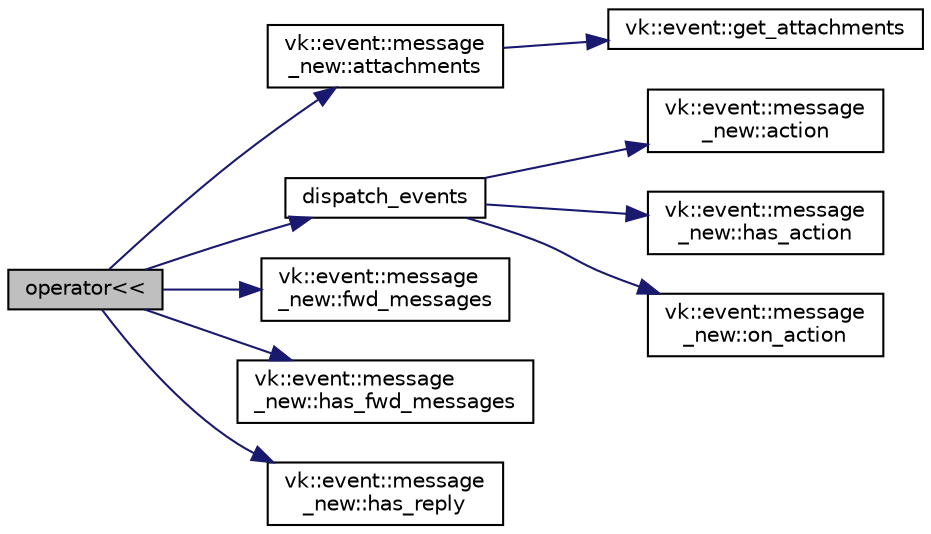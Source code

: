 digraph "operator&lt;&lt;"
{
 // LATEX_PDF_SIZE
  edge [fontname="Helvetica",fontsize="10",labelfontname="Helvetica",labelfontsize="10"];
  node [fontname="Helvetica",fontsize="10",shape=record];
  rankdir="LR";
  Node1 [label="operator\<\<",height=0.2,width=0.4,color="black", fillcolor="grey75", style="filled", fontcolor="black",tooltip=" "];
  Node1 -> Node2 [color="midnightblue",fontsize="10",style="solid",fontname="Helvetica"];
  Node2 [label="vk::event::message\l_new::attachments",height=0.2,width=0.4,color="black", fillcolor="white", style="filled",URL="$classvk_1_1event_1_1message__new.html#aafbfd5e34fc4454048eadd3e875b124d",tooltip=" "];
  Node2 -> Node3 [color="midnightblue",fontsize="10",style="solid",fontname="Helvetica"];
  Node3 [label="vk::event::get_attachments",height=0.2,width=0.4,color="black", fillcolor="white", style="filled",URL="$namespacevk_1_1event.html#a7761a4fc371f705106f3a0b78f9cc71d",tooltip=" "];
  Node1 -> Node4 [color="midnightblue",fontsize="10",style="solid",fontname="Helvetica"];
  Node4 [label="dispatch_events",height=0.2,width=0.4,color="black", fillcolor="white", style="filled",URL="$message__new_8cpp.html#afa3e581aa4604a74b58c9c44ba96def2",tooltip=" "];
  Node4 -> Node5 [color="midnightblue",fontsize="10",style="solid",fontname="Helvetica"];
  Node5 [label="vk::event::message\l_new::action",height=0.2,width=0.4,color="black", fillcolor="white", style="filled",URL="$classvk_1_1event_1_1message__new.html#acbbc806d47e18b6ab8d83081263a65ba",tooltip=" "];
  Node4 -> Node6 [color="midnightblue",fontsize="10",style="solid",fontname="Helvetica"];
  Node6 [label="vk::event::message\l_new::has_action",height=0.2,width=0.4,color="black", fillcolor="white", style="filled",URL="$classvk_1_1event_1_1message__new.html#a1b5c2d16241faa474a1d5c1aa66cadf4",tooltip=" "];
  Node4 -> Node7 [color="midnightblue",fontsize="10",style="solid",fontname="Helvetica"];
  Node7 [label="vk::event::message\l_new::on_action",height=0.2,width=0.4,color="black", fillcolor="white", style="filled",URL="$classvk_1_1event_1_1message__new.html#abb43f3c812808c5a30a72e746d024743",tooltip=" "];
  Node1 -> Node8 [color="midnightblue",fontsize="10",style="solid",fontname="Helvetica"];
  Node8 [label="vk::event::message\l_new::fwd_messages",height=0.2,width=0.4,color="black", fillcolor="white", style="filled",URL="$classvk_1_1event_1_1message__new.html#ac5da90e401ae4f946a867d9dc795e035",tooltip=" "];
  Node1 -> Node9 [color="midnightblue",fontsize="10",style="solid",fontname="Helvetica"];
  Node9 [label="vk::event::message\l_new::has_fwd_messages",height=0.2,width=0.4,color="black", fillcolor="white", style="filled",URL="$classvk_1_1event_1_1message__new.html#a9f5b1b6ff772d3efb202ce948ac1bb5d",tooltip=" "];
  Node1 -> Node10 [color="midnightblue",fontsize="10",style="solid",fontname="Helvetica"];
  Node10 [label="vk::event::message\l_new::has_reply",height=0.2,width=0.4,color="black", fillcolor="white", style="filled",URL="$classvk_1_1event_1_1message__new.html#a1dff1f6d7942903455faad4aa8343d0b",tooltip=" "];
}
